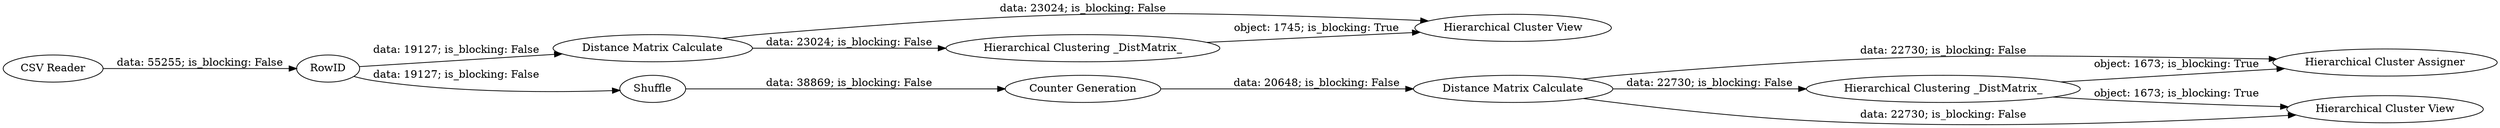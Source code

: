 digraph {
	"1879536679412242244_2" [label="Distance Matrix Calculate"]
	"1879536679412242244_4" [label="Hierarchical Cluster View"]
	"1879536679412242244_5" [label=Shuffle]
	"1879536679412242244_10" [label=RowID]
	"1879536679412242244_13" [label="Hierarchical Cluster Assigner"]
	"1879536679412242244_1" [label="CSV Reader"]
	"1879536679412242244_9" [label="Hierarchical Cluster View"]
	"1879536679412242244_6" [label="Counter Generation"]
	"1879536679412242244_7" [label="Distance Matrix Calculate"]
	"1879536679412242244_8" [label="Hierarchical Clustering _DistMatrix_"]
	"1879536679412242244_3" [label="Hierarchical Clustering _DistMatrix_"]
	"1879536679412242244_3" -> "1879536679412242244_4" [label="object: 1745; is_blocking: True"]
	"1879536679412242244_7" -> "1879536679412242244_8" [label="data: 22730; is_blocking: False"]
	"1879536679412242244_7" -> "1879536679412242244_9" [label="data: 22730; is_blocking: False"]
	"1879536679412242244_6" -> "1879536679412242244_7" [label="data: 20648; is_blocking: False"]
	"1879536679412242244_8" -> "1879536679412242244_9" [label="object: 1673; is_blocking: True"]
	"1879536679412242244_1" -> "1879536679412242244_10" [label="data: 55255; is_blocking: False"]
	"1879536679412242244_10" -> "1879536679412242244_2" [label="data: 19127; is_blocking: False"]
	"1879536679412242244_2" -> "1879536679412242244_3" [label="data: 23024; is_blocking: False"]
	"1879536679412242244_5" -> "1879536679412242244_6" [label="data: 38869; is_blocking: False"]
	"1879536679412242244_2" -> "1879536679412242244_4" [label="data: 23024; is_blocking: False"]
	"1879536679412242244_7" -> "1879536679412242244_13" [label="data: 22730; is_blocking: False"]
	"1879536679412242244_8" -> "1879536679412242244_13" [label="object: 1673; is_blocking: True"]
	"1879536679412242244_10" -> "1879536679412242244_5" [label="data: 19127; is_blocking: False"]
	rankdir=LR
}
